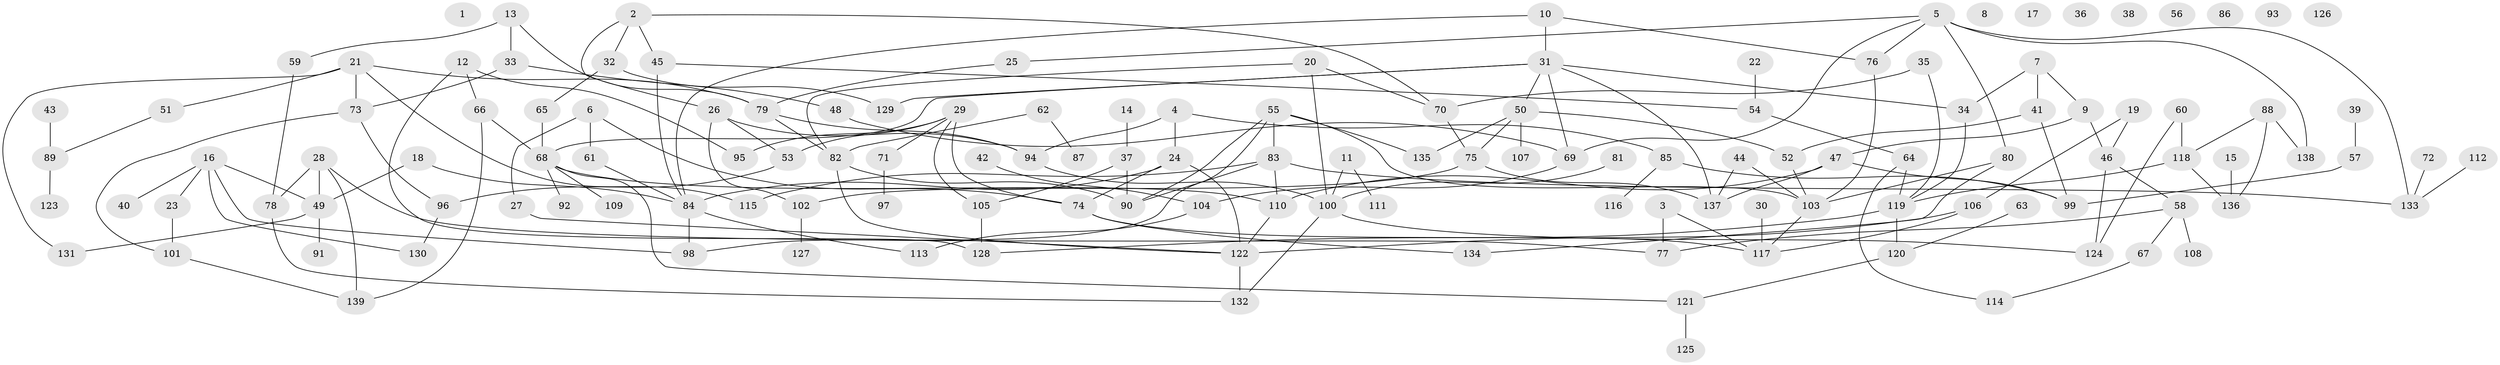 // coarse degree distribution, {12: 0.013333333333333334, 4: 0.16, 3: 0.17333333333333334, 6: 0.08, 2: 0.2, 5: 0.12, 7: 0.013333333333333334, 8: 0.02666666666666667, 1: 0.2, 10: 0.013333333333333334}
// Generated by graph-tools (version 1.1) at 2025/48/03/04/25 22:48:17]
// undirected, 139 vertices, 190 edges
graph export_dot {
  node [color=gray90,style=filled];
  1;
  2;
  3;
  4;
  5;
  6;
  7;
  8;
  9;
  10;
  11;
  12;
  13;
  14;
  15;
  16;
  17;
  18;
  19;
  20;
  21;
  22;
  23;
  24;
  25;
  26;
  27;
  28;
  29;
  30;
  31;
  32;
  33;
  34;
  35;
  36;
  37;
  38;
  39;
  40;
  41;
  42;
  43;
  44;
  45;
  46;
  47;
  48;
  49;
  50;
  51;
  52;
  53;
  54;
  55;
  56;
  57;
  58;
  59;
  60;
  61;
  62;
  63;
  64;
  65;
  66;
  67;
  68;
  69;
  70;
  71;
  72;
  73;
  74;
  75;
  76;
  77;
  78;
  79;
  80;
  81;
  82;
  83;
  84;
  85;
  86;
  87;
  88;
  89;
  90;
  91;
  92;
  93;
  94;
  95;
  96;
  97;
  98;
  99;
  100;
  101;
  102;
  103;
  104;
  105;
  106;
  107;
  108;
  109;
  110;
  111;
  112;
  113;
  114;
  115;
  116;
  117;
  118;
  119;
  120;
  121;
  122;
  123;
  124;
  125;
  126;
  127;
  128;
  129;
  130;
  131;
  132;
  133;
  134;
  135;
  136;
  137;
  138;
  139;
  2 -- 26;
  2 -- 32;
  2 -- 45;
  2 -- 70;
  3 -- 77;
  3 -- 117;
  4 -- 24;
  4 -- 85;
  4 -- 94;
  5 -- 25;
  5 -- 69;
  5 -- 76;
  5 -- 80;
  5 -- 133;
  5 -- 138;
  6 -- 27;
  6 -- 61;
  6 -- 74;
  7 -- 9;
  7 -- 34;
  7 -- 41;
  9 -- 46;
  9 -- 47;
  10 -- 31;
  10 -- 76;
  10 -- 84;
  11 -- 100;
  11 -- 111;
  12 -- 66;
  12 -- 95;
  12 -- 128;
  13 -- 33;
  13 -- 59;
  13 -- 79;
  14 -- 37;
  15 -- 136;
  16 -- 23;
  16 -- 40;
  16 -- 49;
  16 -- 98;
  16 -- 130;
  18 -- 49;
  18 -- 84;
  19 -- 46;
  19 -- 106;
  20 -- 70;
  20 -- 82;
  20 -- 100;
  21 -- 51;
  21 -- 73;
  21 -- 79;
  21 -- 115;
  21 -- 131;
  22 -- 54;
  23 -- 101;
  24 -- 74;
  24 -- 84;
  24 -- 122;
  25 -- 79;
  26 -- 53;
  26 -- 94;
  26 -- 102;
  27 -- 122;
  28 -- 49;
  28 -- 77;
  28 -- 78;
  28 -- 139;
  29 -- 53;
  29 -- 71;
  29 -- 74;
  29 -- 95;
  29 -- 105;
  30 -- 117;
  31 -- 34;
  31 -- 50;
  31 -- 68;
  31 -- 69;
  31 -- 129;
  31 -- 137;
  32 -- 65;
  32 -- 129;
  33 -- 48;
  33 -- 73;
  34 -- 119;
  35 -- 70;
  35 -- 119;
  37 -- 90;
  37 -- 105;
  39 -- 57;
  41 -- 52;
  41 -- 99;
  42 -- 104;
  43 -- 89;
  44 -- 103;
  44 -- 137;
  45 -- 54;
  45 -- 84;
  46 -- 58;
  46 -- 124;
  47 -- 99;
  47 -- 110;
  47 -- 137;
  48 -- 69;
  49 -- 91;
  49 -- 131;
  50 -- 52;
  50 -- 75;
  50 -- 107;
  50 -- 135;
  51 -- 89;
  52 -- 103;
  53 -- 96;
  54 -- 64;
  55 -- 83;
  55 -- 90;
  55 -- 98;
  55 -- 103;
  55 -- 135;
  57 -- 99;
  58 -- 67;
  58 -- 77;
  58 -- 108;
  59 -- 78;
  60 -- 118;
  60 -- 124;
  61 -- 84;
  62 -- 82;
  62 -- 87;
  63 -- 120;
  64 -- 114;
  64 -- 119;
  65 -- 68;
  66 -- 68;
  66 -- 139;
  67 -- 114;
  68 -- 92;
  68 -- 109;
  68 -- 110;
  68 -- 121;
  69 -- 104;
  70 -- 75;
  71 -- 97;
  72 -- 133;
  73 -- 96;
  73 -- 101;
  74 -- 117;
  74 -- 134;
  75 -- 102;
  75 -- 137;
  76 -- 103;
  78 -- 132;
  79 -- 82;
  79 -- 94;
  80 -- 103;
  80 -- 134;
  81 -- 100;
  82 -- 90;
  82 -- 122;
  83 -- 90;
  83 -- 110;
  83 -- 115;
  83 -- 133;
  84 -- 98;
  84 -- 113;
  85 -- 99;
  85 -- 116;
  88 -- 118;
  88 -- 136;
  88 -- 138;
  89 -- 123;
  94 -- 100;
  96 -- 130;
  100 -- 124;
  100 -- 132;
  101 -- 139;
  102 -- 127;
  103 -- 117;
  104 -- 113;
  105 -- 128;
  106 -- 117;
  106 -- 122;
  110 -- 122;
  112 -- 133;
  118 -- 119;
  118 -- 136;
  119 -- 120;
  119 -- 128;
  120 -- 121;
  121 -- 125;
  122 -- 132;
}

